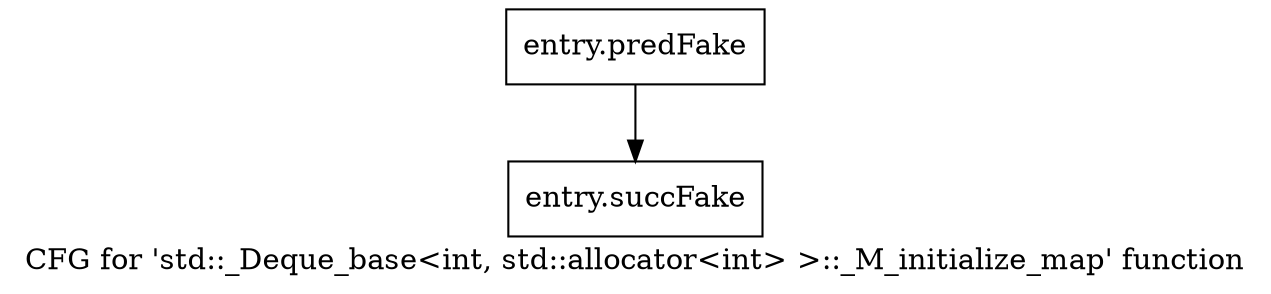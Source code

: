 digraph "CFG for 'std::_Deque_base\<int, std::allocator\<int\> \>::_M_initialize_map' function" {
	label="CFG for 'std::_Deque_base\<int, std::allocator\<int\> \>::_M_initialize_map' function";

	Node0x4a55280 [shape=record,filename="",linenumber="",label="{entry.predFake}"];
	Node0x4a55280 -> Node0x481ac20[ callList="" memoryops="" filename="/proj/xbuilds/2019.2_0801_1/installs/lin64/Vivado/HEAD/tps/lnx64/gcc-6.2.0/lib/gcc/x86_64-pc-linux-gnu/6.2.0/../../../../include/c++/6.2.0/bits/stl_deque.h"];
	Node0x481ac20 [shape=record,filename="/proj/xbuilds/2019.2_0801_1/installs/lin64/Vivado/HEAD/tps/lnx64/gcc-6.2.0/lib/gcc/x86_64-pc-linux-gnu/6.2.0/../../../../include/c++/6.2.0/bits/stl_deque.h",linenumber="714",label="{entry.succFake}"];
}
